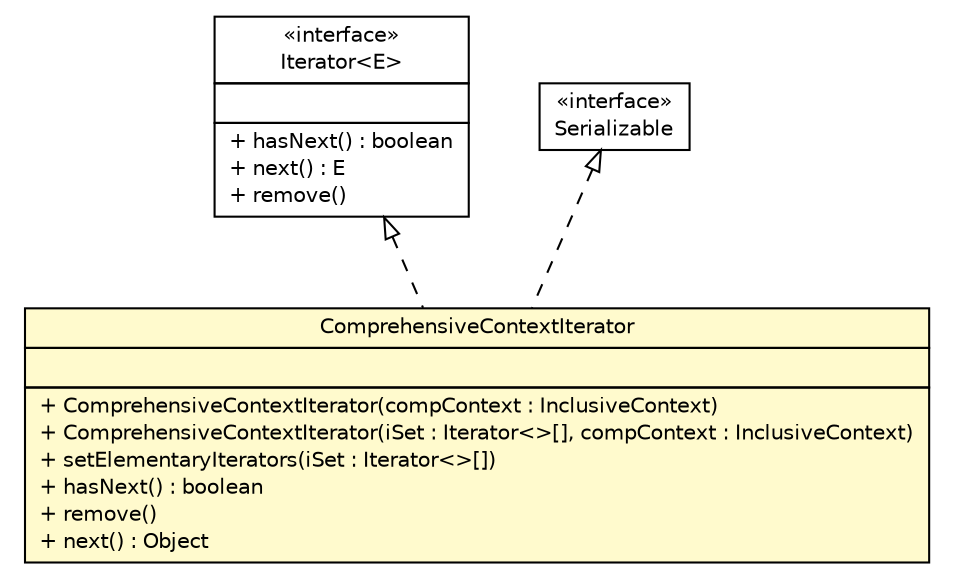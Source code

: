 #!/usr/local/bin/dot
#
# Class diagram 
# Generated by UMLGraph version R5_6 (http://www.umlgraph.org/)
#

digraph G {
	edge [fontname="Helvetica",fontsize=10,labelfontname="Helvetica",labelfontsize=10];
	node [fontname="Helvetica",fontsize=10,shape=plaintext];
	nodesep=0.25;
	ranksep=0.5;
	// sorcer.core.context.ComprehensiveContextIterator
	c92864 [label=<<table title="sorcer.core.context.ComprehensiveContextIterator" border="0" cellborder="1" cellspacing="0" cellpadding="2" port="p" bgcolor="lemonChiffon" href="./ComprehensiveContextIterator.html">
		<tr><td><table border="0" cellspacing="0" cellpadding="1">
<tr><td align="center" balign="center"> ComprehensiveContextIterator </td></tr>
		</table></td></tr>
		<tr><td><table border="0" cellspacing="0" cellpadding="1">
<tr><td align="left" balign="left">  </td></tr>
		</table></td></tr>
		<tr><td><table border="0" cellspacing="0" cellpadding="1">
<tr><td align="left" balign="left"> + ComprehensiveContextIterator(compContext : InclusiveContext) </td></tr>
<tr><td align="left" balign="left"> + ComprehensiveContextIterator(iSet : Iterator&lt;&gt;[], compContext : InclusiveContext) </td></tr>
<tr><td align="left" balign="left"> + setElementaryIterators(iSet : Iterator&lt;&gt;[]) </td></tr>
<tr><td align="left" balign="left"> + hasNext() : boolean </td></tr>
<tr><td align="left" balign="left"> + remove() </td></tr>
<tr><td align="left" balign="left"> + next() : Object </td></tr>
		</table></td></tr>
		</table>>, URL="./ComprehensiveContextIterator.html", fontname="Helvetica", fontcolor="black", fontsize=10.0];
	//sorcer.core.context.ComprehensiveContextIterator implements java.util.Iterator<E>
	c93351:p -> c92864:p [dir=back,arrowtail=empty,style=dashed];
	//sorcer.core.context.ComprehensiveContextIterator implements java.io.Serializable
	c93352:p -> c92864:p [dir=back,arrowtail=empty,style=dashed];
	// java.io.Serializable
	c93352 [label=<<table title="java.io.Serializable" border="0" cellborder="1" cellspacing="0" cellpadding="2" port="p" href="http://docs.oracle.com/javase/7/docs/api/java/io/Serializable.html">
		<tr><td><table border="0" cellspacing="0" cellpadding="1">
<tr><td align="center" balign="center"> &#171;interface&#187; </td></tr>
<tr><td align="center" balign="center"> Serializable </td></tr>
		</table></td></tr>
		</table>>, URL="http://docs.oracle.com/javase/7/docs/api/java/io/Serializable.html", fontname="Helvetica", fontcolor="black", fontsize=10.0];
	// java.util.Iterator<E>
	c93351 [label=<<table title="java.util.Iterator" border="0" cellborder="1" cellspacing="0" cellpadding="2" port="p" href="http://docs.oracle.com/javase/7/docs/api/java/util/Iterator.html">
		<tr><td><table border="0" cellspacing="0" cellpadding="1">
<tr><td align="center" balign="center"> &#171;interface&#187; </td></tr>
<tr><td align="center" balign="center"> Iterator&lt;E&gt; </td></tr>
		</table></td></tr>
		<tr><td><table border="0" cellspacing="0" cellpadding="1">
<tr><td align="left" balign="left">  </td></tr>
		</table></td></tr>
		<tr><td><table border="0" cellspacing="0" cellpadding="1">
<tr><td align="left" balign="left"> + hasNext() : boolean </td></tr>
<tr><td align="left" balign="left"> + next() : E </td></tr>
<tr><td align="left" balign="left"> + remove() </td></tr>
		</table></td></tr>
		</table>>, URL="http://docs.oracle.com/javase/7/docs/api/java/util/Iterator.html", fontname="Helvetica", fontcolor="black", fontsize=10.0];
}

